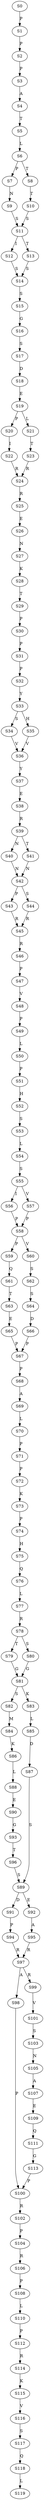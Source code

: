 strict digraph  {
	S0 -> S1 [ label = P ];
	S1 -> S2 [ label = P ];
	S2 -> S3 [ label = P ];
	S3 -> S4 [ label = A ];
	S4 -> S5 [ label = T ];
	S5 -> S6 [ label = L ];
	S6 -> S7 [ label = P ];
	S6 -> S8 [ label = T ];
	S7 -> S9 [ label = N ];
	S8 -> S10 [ label = T ];
	S9 -> S11 [ label = S ];
	S10 -> S11 [ label = S ];
	S11 -> S12 [ label = I ];
	S11 -> S13 [ label = T ];
	S12 -> S14 [ label = S ];
	S13 -> S14 [ label = S ];
	S14 -> S15 [ label = S ];
	S15 -> S16 [ label = G ];
	S16 -> S17 [ label = S ];
	S17 -> S18 [ label = D ];
	S18 -> S19 [ label = E ];
	S19 -> S20 [ label = P ];
	S19 -> S21 [ label = L ];
	S20 -> S22 [ label = I ];
	S21 -> S23 [ label = T ];
	S22 -> S24 [ label = R ];
	S23 -> S24 [ label = R ];
	S24 -> S25 [ label = R ];
	S25 -> S26 [ label = E ];
	S26 -> S27 [ label = N ];
	S27 -> S28 [ label = K ];
	S28 -> S29 [ label = T ];
	S29 -> S30 [ label = P ];
	S30 -> S31 [ label = P ];
	S31 -> S32 [ label = P ];
	S32 -> S33 [ label = Y ];
	S33 -> S34 [ label = S ];
	S33 -> S35 [ label = H ];
	S34 -> S36 [ label = V ];
	S35 -> S36 [ label = V ];
	S36 -> S37 [ label = Y ];
	S37 -> S38 [ label = E ];
	S38 -> S39 [ label = R ];
	S39 -> S40 [ label = N ];
	S39 -> S41 [ label = T ];
	S40 -> S42 [ label = N ];
	S41 -> S42 [ label = N ];
	S42 -> S43 [ label = P ];
	S42 -> S44 [ label = S ];
	S43 -> S45 [ label = R ];
	S44 -> S45 [ label = R ];
	S45 -> S46 [ label = R ];
	S46 -> S47 [ label = P ];
	S47 -> S48 [ label = V ];
	S48 -> S49 [ label = P ];
	S49 -> S50 [ label = L ];
	S50 -> S51 [ label = P ];
	S51 -> S52 [ label = H ];
	S52 -> S53 [ label = S ];
	S53 -> S54 [ label = L ];
	S54 -> S55 [ label = S ];
	S55 -> S56 [ label = I ];
	S55 -> S57 [ label = V ];
	S56 -> S58 [ label = P ];
	S57 -> S58 [ label = P ];
	S58 -> S59 [ label = P ];
	S58 -> S60 [ label = V ];
	S59 -> S61 [ label = Q ];
	S60 -> S62 [ label = S ];
	S61 -> S63 [ label = T ];
	S62 -> S64 [ label = S ];
	S63 -> S65 [ label = E ];
	S64 -> S66 [ label = D ];
	S65 -> S67 [ label = P ];
	S66 -> S67 [ label = P ];
	S67 -> S68 [ label = P ];
	S68 -> S69 [ label = A ];
	S69 -> S70 [ label = L ];
	S70 -> S71 [ label = P ];
	S71 -> S72 [ label = P ];
	S72 -> S73 [ label = K ];
	S73 -> S74 [ label = P ];
	S74 -> S75 [ label = H ];
	S75 -> S76 [ label = Q ];
	S76 -> S77 [ label = L ];
	S77 -> S78 [ label = R ];
	S78 -> S79 [ label = T ];
	S78 -> S80 [ label = S ];
	S79 -> S81 [ label = G ];
	S80 -> S81 [ label = G ];
	S81 -> S82 [ label = S ];
	S81 -> S83 [ label = K ];
	S82 -> S84 [ label = M ];
	S83 -> S85 [ label = L ];
	S84 -> S86 [ label = K ];
	S85 -> S87 [ label = D ];
	S86 -> S88 [ label = L ];
	S87 -> S89 [ label = S ];
	S88 -> S90 [ label = E ];
	S89 -> S91 [ label = D ];
	S89 -> S92 [ label = E ];
	S90 -> S93 [ label = G ];
	S91 -> S94 [ label = P ];
	S92 -> S95 [ label = A ];
	S93 -> S96 [ label = T ];
	S94 -> S97 [ label = R ];
	S95 -> S97 [ label = R ];
	S96 -> S89 [ label = S ];
	S97 -> S98 [ label = A ];
	S97 -> S99 [ label = R ];
	S98 -> S100 [ label = P ];
	S99 -> S101 [ label = V ];
	S100 -> S102 [ label = R ];
	S101 -> S103 [ label = S ];
	S102 -> S104 [ label = P ];
	S103 -> S105 [ label = N ];
	S104 -> S106 [ label = R ];
	S105 -> S107 [ label = A ];
	S106 -> S108 [ label = P ];
	S107 -> S109 [ label = E ];
	S108 -> S110 [ label = L ];
	S109 -> S111 [ label = Q ];
	S110 -> S112 [ label = P ];
	S111 -> S113 [ label = G ];
	S112 -> S114 [ label = R ];
	S113 -> S100 [ label = P ];
	S114 -> S115 [ label = K ];
	S115 -> S116 [ label = V ];
	S116 -> S117 [ label = S ];
	S117 -> S118 [ label = Q ];
	S118 -> S119 [ label = L ];
}
